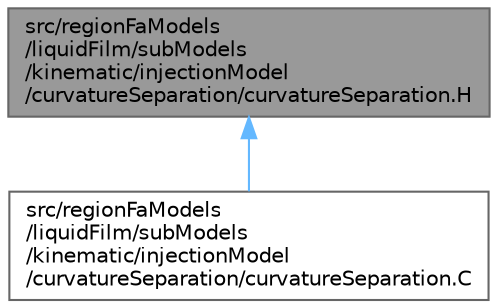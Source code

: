 digraph "src/regionFaModels/liquidFilm/subModels/kinematic/injectionModel/curvatureSeparation/curvatureSeparation.H"
{
 // LATEX_PDF_SIZE
  bgcolor="transparent";
  edge [fontname=Helvetica,fontsize=10,labelfontname=Helvetica,labelfontsize=10];
  node [fontname=Helvetica,fontsize=10,shape=box,height=0.2,width=0.4];
  Node1 [id="Node000001",label="src/regionFaModels\l/liquidFilm/subModels\l/kinematic/injectionModel\l/curvatureSeparation/curvatureSeparation.H",height=0.2,width=0.4,color="gray40", fillcolor="grey60", style="filled", fontcolor="black",tooltip=" "];
  Node1 -> Node2 [id="edge1_Node000001_Node000002",dir="back",color="steelblue1",style="solid",tooltip=" "];
  Node2 [id="Node000002",label="src/regionFaModels\l/liquidFilm/subModels\l/kinematic/injectionModel\l/curvatureSeparation/curvatureSeparation.C",height=0.2,width=0.4,color="grey40", fillcolor="white", style="filled",URL="$regionFaModels_2liquidFilm_2subModels_2kinematic_2injectionModel_2curvatureSeparation_2curvatureSeparation_8C.html",tooltip=" "];
}
